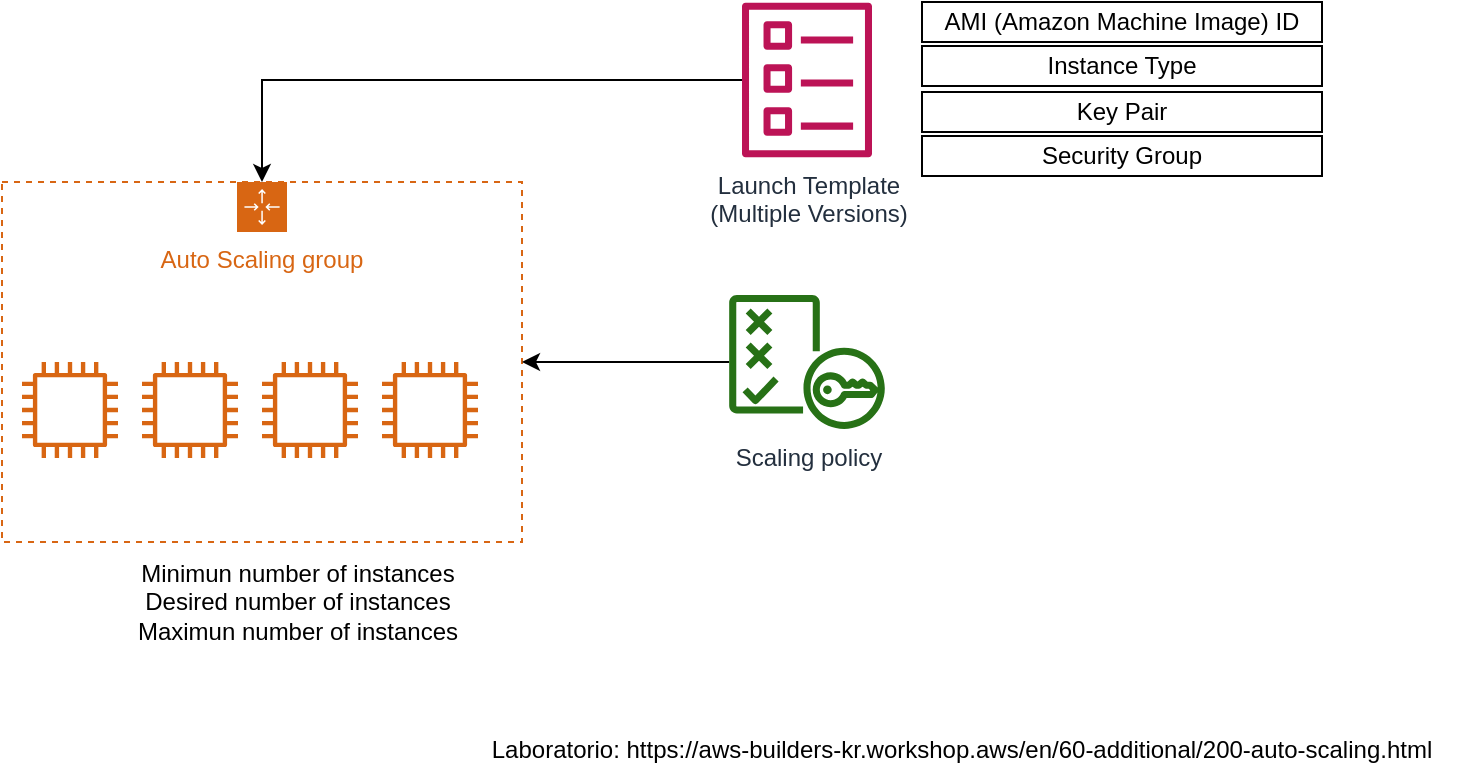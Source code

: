 <mxfile version="13.3.1" type="device" pages="2"><diagram id="CujJNsxEl1JZ3dgLU-Kq" name="AutoScaling-Notes"><mxGraphModel dx="852" dy="494" grid="1" gridSize="10" guides="1" tooltips="1" connect="1" arrows="1" fold="1" page="1" pageScale="1" pageWidth="1169" pageHeight="827" math="0" shadow="0"><root><mxCell id="3oyjqbwTTC9ywSY14svq-0"/><mxCell id="3oyjqbwTTC9ywSY14svq-1" parent="3oyjqbwTTC9ywSY14svq-0"/><mxCell id="3oyjqbwTTC9ywSY14svq-4" value="Auto Scaling group" style="points=[[0,0],[0.25,0],[0.5,0],[0.75,0],[1,0],[1,0.25],[1,0.5],[1,0.75],[1,1],[0.75,1],[0.5,1],[0.25,1],[0,1],[0,0.75],[0,0.5],[0,0.25]];outlineConnect=0;gradientColor=none;html=1;whiteSpace=wrap;fontSize=12;fontStyle=0;shape=mxgraph.aws4.groupCenter;grIcon=mxgraph.aws4.group_auto_scaling_group;grStroke=1;strokeColor=#D86613;fillColor=none;verticalAlign=top;align=center;fontColor=#D86613;dashed=1;spacingTop=25;" vertex="1" parent="3oyjqbwTTC9ywSY14svq-1"><mxGeometry x="260" y="140" width="260" height="180" as="geometry"/></mxCell><mxCell id="3oyjqbwTTC9ywSY14svq-7" value="" style="outlineConnect=0;fontColor=#232F3E;gradientColor=none;fillColor=#D86613;strokeColor=none;dashed=0;verticalLabelPosition=bottom;verticalAlign=top;align=center;html=1;fontSize=12;fontStyle=0;aspect=fixed;pointerEvents=1;shape=mxgraph.aws4.instance2;" vertex="1" parent="3oyjqbwTTC9ywSY14svq-1"><mxGeometry x="270" y="230" width="48" height="48" as="geometry"/></mxCell><mxCell id="3oyjqbwTTC9ywSY14svq-8" value="" style="outlineConnect=0;fontColor=#232F3E;gradientColor=none;fillColor=#D86613;strokeColor=none;dashed=0;verticalLabelPosition=bottom;verticalAlign=top;align=center;html=1;fontSize=12;fontStyle=0;aspect=fixed;pointerEvents=1;shape=mxgraph.aws4.instance2;" vertex="1" parent="3oyjqbwTTC9ywSY14svq-1"><mxGeometry x="390" y="230" width="48" height="48" as="geometry"/></mxCell><mxCell id="3oyjqbwTTC9ywSY14svq-9" value="" style="outlineConnect=0;fontColor=#232F3E;gradientColor=none;fillColor=#D86613;strokeColor=none;dashed=0;verticalLabelPosition=bottom;verticalAlign=top;align=center;html=1;fontSize=12;fontStyle=0;aspect=fixed;pointerEvents=1;shape=mxgraph.aws4.instance2;" vertex="1" parent="3oyjqbwTTC9ywSY14svq-1"><mxGeometry x="330" y="230" width="48" height="48" as="geometry"/></mxCell><mxCell id="3oyjqbwTTC9ywSY14svq-10" value="Minimun number of instances&lt;br&gt;Desired number of instances&lt;br&gt;Maximun number of instances" style="text;html=1;strokeColor=none;fillColor=none;align=center;verticalAlign=middle;whiteSpace=wrap;rounded=0;" vertex="1" parent="3oyjqbwTTC9ywSY14svq-1"><mxGeometry x="318" y="340" width="180" height="20" as="geometry"/></mxCell><mxCell id="3oyjqbwTTC9ywSY14svq-15" style="edgeStyle=orthogonalEdgeStyle;rounded=0;orthogonalLoop=1;jettySize=auto;html=1;" edge="1" parent="3oyjqbwTTC9ywSY14svq-1" source="3oyjqbwTTC9ywSY14svq-12" target="3oyjqbwTTC9ywSY14svq-4"><mxGeometry relative="1" as="geometry"/></mxCell><mxCell id="3oyjqbwTTC9ywSY14svq-12" value="Scaling policy" style="outlineConnect=0;fontColor=#232F3E;gradientColor=none;fillColor=#277116;strokeColor=none;dashed=0;verticalLabelPosition=bottom;verticalAlign=top;align=center;html=1;fontSize=12;fontStyle=0;aspect=fixed;pointerEvents=1;shape=mxgraph.aws4.policy;" vertex="1" parent="3oyjqbwTTC9ywSY14svq-1"><mxGeometry x="623.5" y="196.5" width="78" height="67" as="geometry"/></mxCell><mxCell id="3oyjqbwTTC9ywSY14svq-14" style="edgeStyle=orthogonalEdgeStyle;rounded=0;orthogonalLoop=1;jettySize=auto;html=1;" edge="1" parent="3oyjqbwTTC9ywSY14svq-1" source="3oyjqbwTTC9ywSY14svq-13" target="3oyjqbwTTC9ywSY14svq-4"><mxGeometry relative="1" as="geometry"/></mxCell><mxCell id="3oyjqbwTTC9ywSY14svq-13" value="Launch Template&lt;br&gt;(Multiple Versions)" style="outlineConnect=0;fontColor=#232F3E;gradientColor=none;fillColor=#BC1356;strokeColor=none;dashed=0;verticalLabelPosition=bottom;verticalAlign=top;align=center;html=1;fontSize=12;fontStyle=0;aspect=fixed;pointerEvents=1;shape=mxgraph.aws4.template;" vertex="1" parent="3oyjqbwTTC9ywSY14svq-1"><mxGeometry x="630" y="50" width="65" height="78" as="geometry"/></mxCell><mxCell id="3oyjqbwTTC9ywSY14svq-16" value="" style="outlineConnect=0;fontColor=#232F3E;gradientColor=none;fillColor=#D86613;strokeColor=none;dashed=0;verticalLabelPosition=bottom;verticalAlign=top;align=center;html=1;fontSize=12;fontStyle=0;aspect=fixed;pointerEvents=1;shape=mxgraph.aws4.instance2;" vertex="1" parent="3oyjqbwTTC9ywSY14svq-1"><mxGeometry x="450" y="230" width="48" height="48" as="geometry"/></mxCell><mxCell id="3oyjqbwTTC9ywSY14svq-17" value="AMI (Amazon Machine Image) ID" style="rounded=0;whiteSpace=wrap;html=1;" vertex="1" parent="3oyjqbwTTC9ywSY14svq-1"><mxGeometry x="720" y="50" width="200" height="20" as="geometry"/></mxCell><mxCell id="3oyjqbwTTC9ywSY14svq-18" value="Instance Type" style="rounded=0;whiteSpace=wrap;html=1;" vertex="1" parent="3oyjqbwTTC9ywSY14svq-1"><mxGeometry x="720" y="72" width="200" height="20" as="geometry"/></mxCell><mxCell id="3oyjqbwTTC9ywSY14svq-19" value="Key Pair" style="rounded=0;whiteSpace=wrap;html=1;" vertex="1" parent="3oyjqbwTTC9ywSY14svq-1"><mxGeometry x="720" y="95" width="200" height="20" as="geometry"/></mxCell><mxCell id="3oyjqbwTTC9ywSY14svq-20" value="Security Group" style="rounded=0;whiteSpace=wrap;html=1;" vertex="1" parent="3oyjqbwTTC9ywSY14svq-1"><mxGeometry x="720" y="117" width="200" height="20" as="geometry"/></mxCell><mxCell id="3oyjqbwTTC9ywSY14svq-21" value="Laboratorio:&amp;nbsp;https://aws-builders-kr.workshop.aws/en/60-additional/200-auto-scaling.html" style="text;html=1;strokeColor=none;fillColor=none;align=center;verticalAlign=middle;whiteSpace=wrap;rounded=0;" vertex="1" parent="3oyjqbwTTC9ywSY14svq-1"><mxGeometry x="490" y="414" width="500" height="20" as="geometry"/></mxCell></root></mxGraphModel></diagram><diagram id="X86E-a-U-S7paB5Dkrwp" name="Terraform-Notes"><mxGraphModel dx="852" dy="494" grid="1" gridSize="10" guides="1" tooltips="1" connect="1" arrows="1" fold="1" page="1" pageScale="1" pageWidth="1169" pageHeight="827" math="0" shadow="0"><root><mxCell id="0"/><mxCell id="1" parent="0"/><mxCell id="kyp06DlXI9MH2oYR0pys-4" value="" style="edgeStyle=orthogonalEdgeStyle;rounded=0;orthogonalLoop=1;jettySize=auto;html=1;" edge="1" parent="1" source="kyp06DlXI9MH2oYR0pys-2" target="kyp06DlXI9MH2oYR0pys-3"><mxGeometry relative="1" as="geometry"/></mxCell><mxCell id="kyp06DlXI9MH2oYR0pys-2" value="Scope: Identify the infastructure for your project" style="rounded=0;whiteSpace=wrap;html=1;fillColor=#f5f5f5;strokeColor=#666666;fontColor=#333333;" vertex="1" parent="1"><mxGeometry x="230" y="60" width="310" height="60" as="geometry"/></mxCell><mxCell id="kyp06DlXI9MH2oYR0pys-6" value="" style="edgeStyle=orthogonalEdgeStyle;rounded=0;orthogonalLoop=1;jettySize=auto;html=1;" edge="1" parent="1" source="kyp06DlXI9MH2oYR0pys-3" target="kyp06DlXI9MH2oYR0pys-5"><mxGeometry relative="1" as="geometry"/></mxCell><mxCell id="kyp06DlXI9MH2oYR0pys-3" value="Author: Write configuration to define your infrastructure" style="rounded=0;whiteSpace=wrap;html=1;fillColor=#dae8fc;strokeColor=#6c8ebf;" vertex="1" parent="1"><mxGeometry x="230" y="150" width="310" height="60" as="geometry"/></mxCell><mxCell id="kyp06DlXI9MH2oYR0pys-8" value="" style="edgeStyle=orthogonalEdgeStyle;rounded=0;orthogonalLoop=1;jettySize=auto;html=1;" edge="1" parent="1" source="kyp06DlXI9MH2oYR0pys-5" target="kyp06DlXI9MH2oYR0pys-7"><mxGeometry relative="1" as="geometry"/></mxCell><mxCell id="kyp06DlXI9MH2oYR0pys-5" value="Initialize: Install the required Terraform providers" style="rounded=0;whiteSpace=wrap;html=1;fillColor=#d5e8d4;strokeColor=#82b366;" vertex="1" parent="1"><mxGeometry x="230" y="250" width="310" height="60" as="geometry"/></mxCell><mxCell id="kyp06DlXI9MH2oYR0pys-10" value="" style="edgeStyle=orthogonalEdgeStyle;rounded=0;orthogonalLoop=1;jettySize=auto;html=1;" edge="1" parent="1" source="kyp06DlXI9MH2oYR0pys-7" target="kyp06DlXI9MH2oYR0pys-9"><mxGeometry relative="1" as="geometry"/></mxCell><mxCell id="kyp06DlXI9MH2oYR0pys-7" value="Plan: Preview the changes Terraform will make" style="rounded=0;whiteSpace=wrap;html=1;fillColor=#ffe6cc;strokeColor=#d79b00;" vertex="1" parent="1"><mxGeometry x="230" y="340" width="310" height="60" as="geometry"/></mxCell><mxCell id="kyp06DlXI9MH2oYR0pys-9" value="Apply: Make the changes to your infrastructure" style="rounded=0;whiteSpace=wrap;html=1;fillColor=#e1d5e7;strokeColor=#9673a6;" vertex="1" parent="1"><mxGeometry x="230" y="430" width="310" height="60" as="geometry"/></mxCell><mxCell id="kyp06DlXI9MH2oYR0pys-11" value="State file" style="rounded=0;whiteSpace=wrap;html=1;" vertex="1" parent="1"><mxGeometry x="570" y="340" width="120" height="140" as="geometry"/></mxCell><mxCell id="kyp06DlXI9MH2oYR0pys-12" value="Modules&lt;br&gt;(reusable resources from different providers)" style="rounded=0;whiteSpace=wrap;html=1;" vertex="1" parent="1"><mxGeometry x="700" y="340" width="120" height="140" as="geometry"/></mxCell></root></mxGraphModel></diagram></mxfile>
